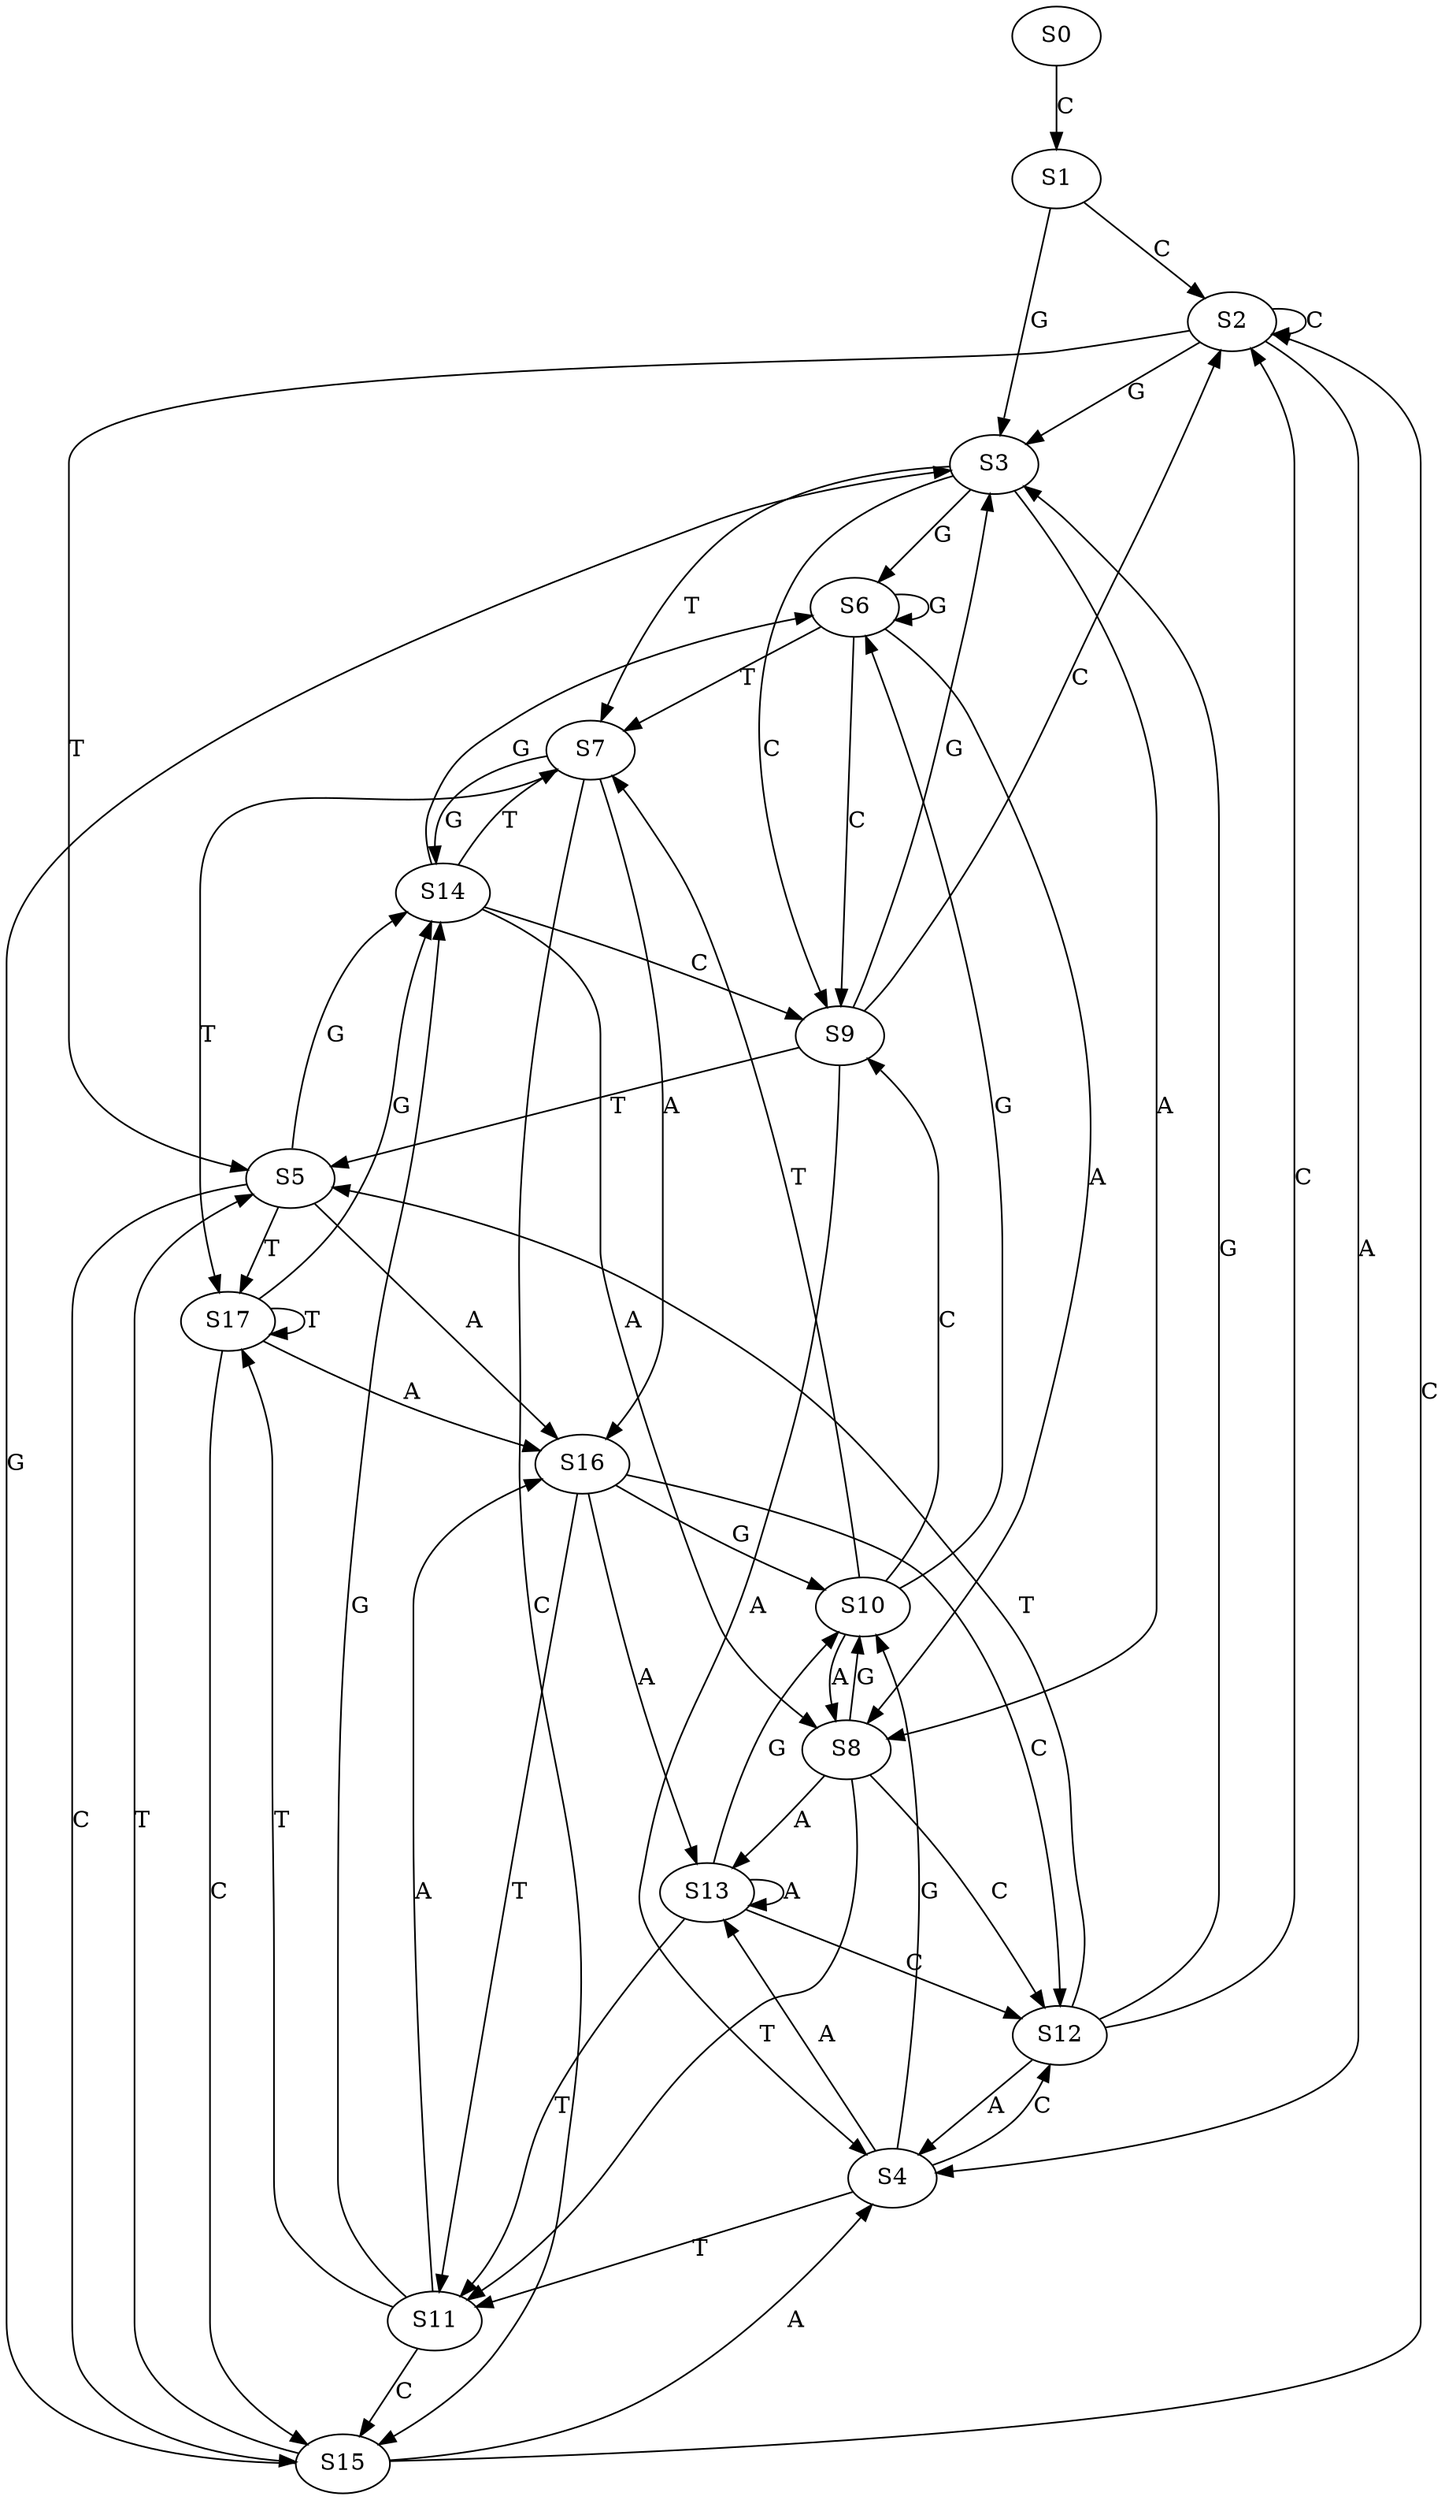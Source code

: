 strict digraph  {
	S0 -> S1 [ label = C ];
	S1 -> S2 [ label = C ];
	S1 -> S3 [ label = G ];
	S2 -> S3 [ label = G ];
	S2 -> S2 [ label = C ];
	S2 -> S4 [ label = A ];
	S2 -> S5 [ label = T ];
	S3 -> S6 [ label = G ];
	S3 -> S7 [ label = T ];
	S3 -> S8 [ label = A ];
	S3 -> S9 [ label = C ];
	S4 -> S10 [ label = G ];
	S4 -> S11 [ label = T ];
	S4 -> S12 [ label = C ];
	S4 -> S13 [ label = A ];
	S5 -> S14 [ label = G ];
	S5 -> S15 [ label = C ];
	S5 -> S16 [ label = A ];
	S5 -> S17 [ label = T ];
	S6 -> S8 [ label = A ];
	S6 -> S7 [ label = T ];
	S6 -> S6 [ label = G ];
	S6 -> S9 [ label = C ];
	S7 -> S16 [ label = A ];
	S7 -> S15 [ label = C ];
	S7 -> S14 [ label = G ];
	S7 -> S17 [ label = T ];
	S8 -> S10 [ label = G ];
	S8 -> S13 [ label = A ];
	S8 -> S12 [ label = C ];
	S8 -> S11 [ label = T ];
	S9 -> S2 [ label = C ];
	S9 -> S5 [ label = T ];
	S9 -> S3 [ label = G ];
	S9 -> S4 [ label = A ];
	S10 -> S7 [ label = T ];
	S10 -> S6 [ label = G ];
	S10 -> S8 [ label = A ];
	S10 -> S9 [ label = C ];
	S11 -> S16 [ label = A ];
	S11 -> S15 [ label = C ];
	S11 -> S17 [ label = T ];
	S11 -> S14 [ label = G ];
	S12 -> S4 [ label = A ];
	S12 -> S5 [ label = T ];
	S12 -> S2 [ label = C ];
	S12 -> S3 [ label = G ];
	S13 -> S11 [ label = T ];
	S13 -> S12 [ label = C ];
	S13 -> S10 [ label = G ];
	S13 -> S13 [ label = A ];
	S14 -> S8 [ label = A ];
	S14 -> S7 [ label = T ];
	S14 -> S9 [ label = C ];
	S14 -> S6 [ label = G ];
	S15 -> S5 [ label = T ];
	S15 -> S3 [ label = G ];
	S15 -> S2 [ label = C ];
	S15 -> S4 [ label = A ];
	S16 -> S10 [ label = G ];
	S16 -> S11 [ label = T ];
	S16 -> S13 [ label = A ];
	S16 -> S12 [ label = C ];
	S17 -> S15 [ label = C ];
	S17 -> S14 [ label = G ];
	S17 -> S16 [ label = A ];
	S17 -> S17 [ label = T ];
}
